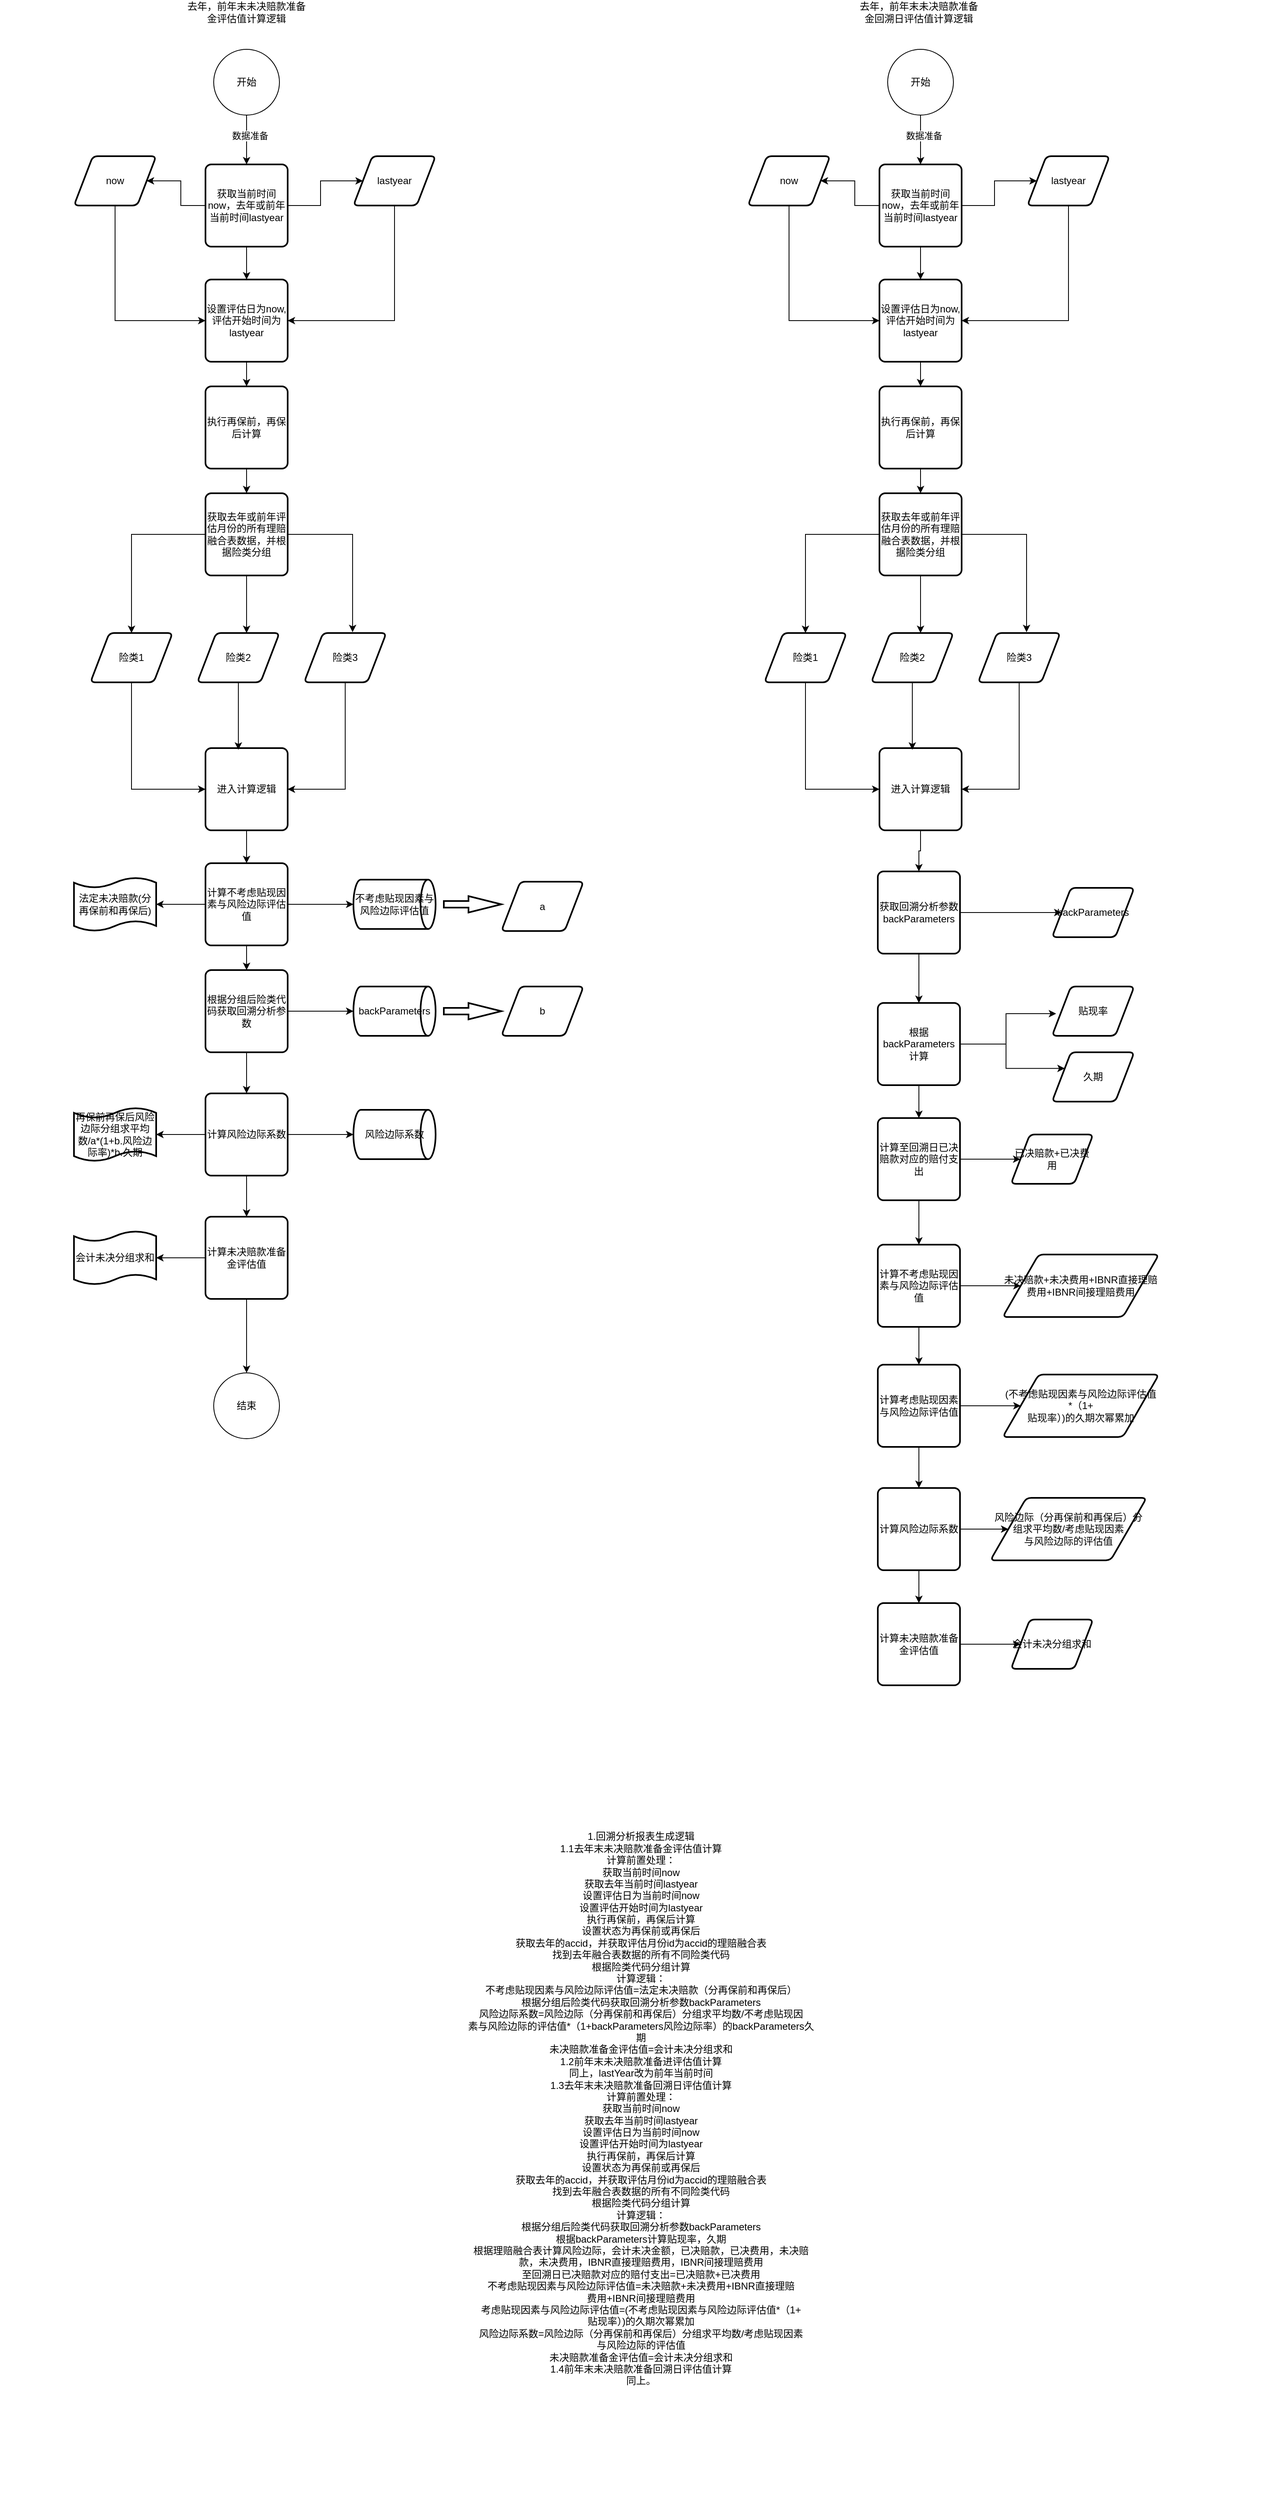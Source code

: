 <mxfile version="21.8.2" type="github">
  <diagram name="第 1 页" id="hd4iWSOs5ydH5sYwvfdb">
    <mxGraphModel dx="954" dy="495" grid="1" gridSize="10" guides="1" tooltips="1" connect="1" arrows="1" fold="1" page="1" pageScale="1" pageWidth="827" pageHeight="1169" math="0" shadow="0">
      <root>
        <mxCell id="0" />
        <mxCell id="1" parent="0" />
        <mxCell id="tJB3gldnxjRfWqx4vpF3-52" value="" style="edgeStyle=orthogonalEdgeStyle;rounded=0;orthogonalLoop=1;jettySize=auto;html=1;" edge="1" parent="1" source="tJB3gldnxjRfWqx4vpF3-3" target="tJB3gldnxjRfWqx4vpF3-5">
          <mxGeometry relative="1" as="geometry" />
        </mxCell>
        <mxCell id="tJB3gldnxjRfWqx4vpF3-80" value="数据准备" style="edgeLabel;html=1;align=center;verticalAlign=middle;resizable=0;points=[];" vertex="1" connectable="0" parent="tJB3gldnxjRfWqx4vpF3-52">
          <mxGeometry x="-0.167" y="4" relative="1" as="geometry">
            <mxPoint as="offset" />
          </mxGeometry>
        </mxCell>
        <mxCell id="tJB3gldnxjRfWqx4vpF3-3" value="开始" style="ellipse;whiteSpace=wrap;html=1;aspect=fixed;" vertex="1" parent="1">
          <mxGeometry x="350" y="250" width="80" height="80" as="geometry" />
        </mxCell>
        <mxCell id="tJB3gldnxjRfWqx4vpF3-4" value="结束" style="ellipse;whiteSpace=wrap;html=1;aspect=fixed;" vertex="1" parent="1">
          <mxGeometry x="350" y="1860" width="80" height="80" as="geometry" />
        </mxCell>
        <mxCell id="tJB3gldnxjRfWqx4vpF3-10" style="edgeStyle=orthogonalEdgeStyle;rounded=0;orthogonalLoop=1;jettySize=auto;html=1;" edge="1" parent="1" source="tJB3gldnxjRfWqx4vpF3-5" target="tJB3gldnxjRfWqx4vpF3-7">
          <mxGeometry relative="1" as="geometry" />
        </mxCell>
        <mxCell id="tJB3gldnxjRfWqx4vpF3-11" style="edgeStyle=orthogonalEdgeStyle;rounded=0;orthogonalLoop=1;jettySize=auto;html=1;" edge="1" parent="1" source="tJB3gldnxjRfWqx4vpF3-5" target="tJB3gldnxjRfWqx4vpF3-6">
          <mxGeometry relative="1" as="geometry" />
        </mxCell>
        <mxCell id="tJB3gldnxjRfWqx4vpF3-53" value="" style="edgeStyle=orthogonalEdgeStyle;rounded=0;orthogonalLoop=1;jettySize=auto;html=1;" edge="1" parent="1" source="tJB3gldnxjRfWqx4vpF3-5" target="tJB3gldnxjRfWqx4vpF3-8">
          <mxGeometry relative="1" as="geometry" />
        </mxCell>
        <mxCell id="tJB3gldnxjRfWqx4vpF3-5" value="获取当前时间now，去年或前年当前时间lastyear" style="rounded=1;whiteSpace=wrap;html=1;absoluteArcSize=1;arcSize=14;strokeWidth=2;" vertex="1" parent="1">
          <mxGeometry x="340" y="390" width="100" height="100" as="geometry" />
        </mxCell>
        <mxCell id="tJB3gldnxjRfWqx4vpF3-12" style="edgeStyle=orthogonalEdgeStyle;rounded=0;orthogonalLoop=1;jettySize=auto;html=1;entryX=0;entryY=0.5;entryDx=0;entryDy=0;" edge="1" parent="1" source="tJB3gldnxjRfWqx4vpF3-6" target="tJB3gldnxjRfWqx4vpF3-8">
          <mxGeometry relative="1" as="geometry">
            <mxPoint x="230" y="690" as="targetPoint" />
            <Array as="points">
              <mxPoint x="230" y="580" />
            </Array>
          </mxGeometry>
        </mxCell>
        <mxCell id="tJB3gldnxjRfWqx4vpF3-6" value="now" style="shape=parallelogram;html=1;strokeWidth=2;perimeter=parallelogramPerimeter;whiteSpace=wrap;rounded=1;arcSize=12;size=0.23;" vertex="1" parent="1">
          <mxGeometry x="180" y="380" width="100" height="60" as="geometry" />
        </mxCell>
        <mxCell id="tJB3gldnxjRfWqx4vpF3-17" style="edgeStyle=orthogonalEdgeStyle;rounded=0;orthogonalLoop=1;jettySize=auto;html=1;entryX=1;entryY=0.5;entryDx=0;entryDy=0;" edge="1" parent="1" source="tJB3gldnxjRfWqx4vpF3-7" target="tJB3gldnxjRfWqx4vpF3-8">
          <mxGeometry relative="1" as="geometry">
            <mxPoint x="570" y="670" as="targetPoint" />
            <Array as="points">
              <mxPoint x="570" y="580" />
            </Array>
          </mxGeometry>
        </mxCell>
        <mxCell id="tJB3gldnxjRfWqx4vpF3-7" value="lastyear" style="shape=parallelogram;html=1;strokeWidth=2;perimeter=parallelogramPerimeter;whiteSpace=wrap;rounded=1;arcSize=12;size=0.23;" vertex="1" parent="1">
          <mxGeometry x="520" y="380" width="100" height="60" as="geometry" />
        </mxCell>
        <mxCell id="tJB3gldnxjRfWqx4vpF3-54" value="" style="edgeStyle=orthogonalEdgeStyle;rounded=0;orthogonalLoop=1;jettySize=auto;html=1;" edge="1" parent="1" source="tJB3gldnxjRfWqx4vpF3-8" target="tJB3gldnxjRfWqx4vpF3-18">
          <mxGeometry relative="1" as="geometry" />
        </mxCell>
        <mxCell id="tJB3gldnxjRfWqx4vpF3-8" value="设置评估日为now,评估开始时间为lastyear" style="rounded=1;whiteSpace=wrap;html=1;absoluteArcSize=1;arcSize=14;strokeWidth=2;" vertex="1" parent="1">
          <mxGeometry x="340" y="530" width="100" height="100" as="geometry" />
        </mxCell>
        <mxCell id="tJB3gldnxjRfWqx4vpF3-55" value="" style="edgeStyle=orthogonalEdgeStyle;rounded=0;orthogonalLoop=1;jettySize=auto;html=1;" edge="1" parent="1" source="tJB3gldnxjRfWqx4vpF3-18" target="tJB3gldnxjRfWqx4vpF3-19">
          <mxGeometry relative="1" as="geometry" />
        </mxCell>
        <mxCell id="tJB3gldnxjRfWqx4vpF3-18" value="执行再保前，再保后计算" style="rounded=1;whiteSpace=wrap;html=1;absoluteArcSize=1;arcSize=14;strokeWidth=2;" vertex="1" parent="1">
          <mxGeometry x="340" y="660" width="100" height="100" as="geometry" />
        </mxCell>
        <mxCell id="tJB3gldnxjRfWqx4vpF3-24" style="edgeStyle=orthogonalEdgeStyle;rounded=0;orthogonalLoop=1;jettySize=auto;html=1;entryX=0.5;entryY=0;entryDx=0;entryDy=0;" edge="1" parent="1" source="tJB3gldnxjRfWqx4vpF3-19" target="tJB3gldnxjRfWqx4vpF3-21">
          <mxGeometry relative="1" as="geometry" />
        </mxCell>
        <mxCell id="tJB3gldnxjRfWqx4vpF3-19" value="获取去年或前年评估月份的所有理赔融合表数据，并根据险类分组" style="rounded=1;whiteSpace=wrap;html=1;absoluteArcSize=1;arcSize=14;strokeWidth=2;" vertex="1" parent="1">
          <mxGeometry x="340" y="790" width="100" height="100" as="geometry" />
        </mxCell>
        <mxCell id="tJB3gldnxjRfWqx4vpF3-63" style="edgeStyle=orthogonalEdgeStyle;rounded=0;orthogonalLoop=1;jettySize=auto;html=1;entryX=0;entryY=0.5;entryDx=0;entryDy=0;" edge="1" parent="1" source="tJB3gldnxjRfWqx4vpF3-21" target="tJB3gldnxjRfWqx4vpF3-27">
          <mxGeometry relative="1" as="geometry">
            <mxPoint x="250" y="1190" as="targetPoint" />
            <Array as="points">
              <mxPoint x="250" y="1150" />
            </Array>
          </mxGeometry>
        </mxCell>
        <mxCell id="tJB3gldnxjRfWqx4vpF3-21" value="险类1" style="shape=parallelogram;html=1;strokeWidth=2;perimeter=parallelogramPerimeter;whiteSpace=wrap;rounded=1;arcSize=12;size=0.23;" vertex="1" parent="1">
          <mxGeometry x="200" y="960" width="100" height="60" as="geometry" />
        </mxCell>
        <mxCell id="tJB3gldnxjRfWqx4vpF3-22" value="险类2" style="shape=parallelogram;html=1;strokeWidth=2;perimeter=parallelogramPerimeter;whiteSpace=wrap;rounded=1;arcSize=12;size=0.23;" vertex="1" parent="1">
          <mxGeometry x="330" y="960" width="100" height="60" as="geometry" />
        </mxCell>
        <mxCell id="tJB3gldnxjRfWqx4vpF3-64" style="edgeStyle=orthogonalEdgeStyle;rounded=0;orthogonalLoop=1;jettySize=auto;html=1;entryX=1;entryY=0.5;entryDx=0;entryDy=0;" edge="1" parent="1" source="tJB3gldnxjRfWqx4vpF3-23" target="tJB3gldnxjRfWqx4vpF3-27">
          <mxGeometry relative="1" as="geometry">
            <mxPoint x="510" y="1230" as="targetPoint" />
            <Array as="points">
              <mxPoint x="510" y="1150" />
            </Array>
          </mxGeometry>
        </mxCell>
        <mxCell id="tJB3gldnxjRfWqx4vpF3-23" value="险类3" style="shape=parallelogram;html=1;strokeWidth=2;perimeter=parallelogramPerimeter;whiteSpace=wrap;rounded=1;arcSize=12;size=0.23;" vertex="1" parent="1">
          <mxGeometry x="460" y="960" width="100" height="60" as="geometry" />
        </mxCell>
        <mxCell id="tJB3gldnxjRfWqx4vpF3-25" style="edgeStyle=orthogonalEdgeStyle;rounded=0;orthogonalLoop=1;jettySize=auto;html=1;entryX=0.6;entryY=0;entryDx=0;entryDy=0;entryPerimeter=0;" edge="1" parent="1" source="tJB3gldnxjRfWqx4vpF3-19" target="tJB3gldnxjRfWqx4vpF3-22">
          <mxGeometry relative="1" as="geometry" />
        </mxCell>
        <mxCell id="tJB3gldnxjRfWqx4vpF3-26" style="edgeStyle=orthogonalEdgeStyle;rounded=0;orthogonalLoop=1;jettySize=auto;html=1;entryX=0.59;entryY=-0.017;entryDx=0;entryDy=0;entryPerimeter=0;" edge="1" parent="1" source="tJB3gldnxjRfWqx4vpF3-19" target="tJB3gldnxjRfWqx4vpF3-23">
          <mxGeometry relative="1" as="geometry" />
        </mxCell>
        <mxCell id="tJB3gldnxjRfWqx4vpF3-33" value="" style="edgeStyle=orthogonalEdgeStyle;rounded=0;orthogonalLoop=1;jettySize=auto;html=1;" edge="1" parent="1" source="tJB3gldnxjRfWqx4vpF3-27" target="tJB3gldnxjRfWqx4vpF3-31">
          <mxGeometry relative="1" as="geometry" />
        </mxCell>
        <mxCell id="tJB3gldnxjRfWqx4vpF3-27" value="进入计算逻辑" style="rounded=1;whiteSpace=wrap;html=1;absoluteArcSize=1;arcSize=14;strokeWidth=2;" vertex="1" parent="1">
          <mxGeometry x="340" y="1100" width="100" height="100" as="geometry" />
        </mxCell>
        <mxCell id="tJB3gldnxjRfWqx4vpF3-66" value="" style="edgeStyle=orthogonalEdgeStyle;rounded=0;orthogonalLoop=1;jettySize=auto;html=1;" edge="1" parent="1" source="tJB3gldnxjRfWqx4vpF3-31" target="tJB3gldnxjRfWqx4vpF3-32">
          <mxGeometry relative="1" as="geometry" />
        </mxCell>
        <mxCell id="tJB3gldnxjRfWqx4vpF3-67" value="" style="edgeStyle=orthogonalEdgeStyle;rounded=0;orthogonalLoop=1;jettySize=auto;html=1;" edge="1" parent="1" source="tJB3gldnxjRfWqx4vpF3-31" target="tJB3gldnxjRfWqx4vpF3-40">
          <mxGeometry relative="1" as="geometry" />
        </mxCell>
        <mxCell id="tJB3gldnxjRfWqx4vpF3-69" value="" style="edgeStyle=orthogonalEdgeStyle;rounded=0;orthogonalLoop=1;jettySize=auto;html=1;" edge="1" parent="1" source="tJB3gldnxjRfWqx4vpF3-31" target="tJB3gldnxjRfWqx4vpF3-34">
          <mxGeometry relative="1" as="geometry" />
        </mxCell>
        <mxCell id="tJB3gldnxjRfWqx4vpF3-31" value="计算不考虑贴现因素与风险边际评估值" style="rounded=1;whiteSpace=wrap;html=1;absoluteArcSize=1;arcSize=14;strokeWidth=2;" vertex="1" parent="1">
          <mxGeometry x="340" y="1240" width="100" height="100" as="geometry" />
        </mxCell>
        <mxCell id="tJB3gldnxjRfWqx4vpF3-32" value="法定未决赔款(分再保前和再保后)" style="shape=tape;whiteSpace=wrap;html=1;strokeWidth=2;size=0.19" vertex="1" parent="1">
          <mxGeometry x="180" y="1257.5" width="100" height="65" as="geometry" />
        </mxCell>
        <mxCell id="tJB3gldnxjRfWqx4vpF3-68" value="" style="edgeStyle=orthogonalEdgeStyle;rounded=0;orthogonalLoop=1;jettySize=auto;html=1;" edge="1" parent="1" source="tJB3gldnxjRfWqx4vpF3-34" target="tJB3gldnxjRfWqx4vpF3-44">
          <mxGeometry relative="1" as="geometry" />
        </mxCell>
        <mxCell id="tJB3gldnxjRfWqx4vpF3-70" value="" style="edgeStyle=orthogonalEdgeStyle;rounded=0;orthogonalLoop=1;jettySize=auto;html=1;" edge="1" parent="1" source="tJB3gldnxjRfWqx4vpF3-34" target="tJB3gldnxjRfWqx4vpF3-36">
          <mxGeometry relative="1" as="geometry" />
        </mxCell>
        <mxCell id="tJB3gldnxjRfWqx4vpF3-34" value="根据分组后险类代码获取回溯分析参数" style="rounded=1;whiteSpace=wrap;html=1;absoluteArcSize=1;arcSize=14;strokeWidth=2;" vertex="1" parent="1">
          <mxGeometry x="340" y="1370" width="100" height="100" as="geometry" />
        </mxCell>
        <mxCell id="tJB3gldnxjRfWqx4vpF3-71" value="" style="edgeStyle=orthogonalEdgeStyle;rounded=0;orthogonalLoop=1;jettySize=auto;html=1;" edge="1" parent="1" source="tJB3gldnxjRfWqx4vpF3-36" target="tJB3gldnxjRfWqx4vpF3-48">
          <mxGeometry relative="1" as="geometry" />
        </mxCell>
        <mxCell id="tJB3gldnxjRfWqx4vpF3-72" value="" style="edgeStyle=orthogonalEdgeStyle;rounded=0;orthogonalLoop=1;jettySize=auto;html=1;" edge="1" parent="1" source="tJB3gldnxjRfWqx4vpF3-36" target="tJB3gldnxjRfWqx4vpF3-37">
          <mxGeometry relative="1" as="geometry" />
        </mxCell>
        <mxCell id="tJB3gldnxjRfWqx4vpF3-73" value="" style="edgeStyle=orthogonalEdgeStyle;rounded=0;orthogonalLoop=1;jettySize=auto;html=1;" edge="1" parent="1" source="tJB3gldnxjRfWqx4vpF3-36" target="tJB3gldnxjRfWqx4vpF3-50">
          <mxGeometry relative="1" as="geometry" />
        </mxCell>
        <mxCell id="tJB3gldnxjRfWqx4vpF3-36" value="计算风险边际系数" style="rounded=1;whiteSpace=wrap;html=1;absoluteArcSize=1;arcSize=14;strokeWidth=2;" vertex="1" parent="1">
          <mxGeometry x="340" y="1520" width="100" height="100" as="geometry" />
        </mxCell>
        <mxCell id="tJB3gldnxjRfWqx4vpF3-37" value="再保前再保后风险边际分组求平均数/a*(1+b.风险边际率)*b.久期" style="shape=tape;whiteSpace=wrap;html=1;strokeWidth=2;size=0.19" vertex="1" parent="1">
          <mxGeometry x="180" y="1537.5" width="100" height="65" as="geometry" />
        </mxCell>
        <mxCell id="tJB3gldnxjRfWqx4vpF3-39" value="" style="verticalLabelPosition=bottom;verticalAlign=top;html=1;strokeWidth=2;shape=mxgraph.arrows2.arrow;dy=0.6;dx=40;notch=0;" vertex="1" parent="1">
          <mxGeometry x="630" y="1280" width="70" height="20" as="geometry" />
        </mxCell>
        <mxCell id="tJB3gldnxjRfWqx4vpF3-40" value="不考虑贴现因素与风险边际评估值" style="strokeWidth=2;html=1;shape=mxgraph.flowchart.direct_data;whiteSpace=wrap;" vertex="1" parent="1">
          <mxGeometry x="520" y="1260" width="100" height="60" as="geometry" />
        </mxCell>
        <mxCell id="tJB3gldnxjRfWqx4vpF3-41" value="a" style="shape=parallelogram;html=1;strokeWidth=2;perimeter=parallelogramPerimeter;whiteSpace=wrap;rounded=1;arcSize=12;size=0.23;" vertex="1" parent="1">
          <mxGeometry x="700" y="1262.5" width="100" height="60" as="geometry" />
        </mxCell>
        <mxCell id="tJB3gldnxjRfWqx4vpF3-43" value="" style="verticalLabelPosition=bottom;verticalAlign=top;html=1;strokeWidth=2;shape=mxgraph.arrows2.arrow;dy=0.6;dx=40;notch=0;" vertex="1" parent="1">
          <mxGeometry x="630" y="1410" width="70" height="20" as="geometry" />
        </mxCell>
        <mxCell id="tJB3gldnxjRfWqx4vpF3-44" value="backParameters" style="strokeWidth=2;html=1;shape=mxgraph.flowchart.direct_data;whiteSpace=wrap;" vertex="1" parent="1">
          <mxGeometry x="520" y="1390" width="100" height="60" as="geometry" />
        </mxCell>
        <mxCell id="tJB3gldnxjRfWqx4vpF3-45" value="b" style="shape=parallelogram;html=1;strokeWidth=2;perimeter=parallelogramPerimeter;whiteSpace=wrap;rounded=1;arcSize=12;size=0.23;" vertex="1" parent="1">
          <mxGeometry x="700" y="1390" width="100" height="60" as="geometry" />
        </mxCell>
        <mxCell id="tJB3gldnxjRfWqx4vpF3-48" value="风险边际系数" style="strokeWidth=2;html=1;shape=mxgraph.flowchart.direct_data;whiteSpace=wrap;" vertex="1" parent="1">
          <mxGeometry x="520" y="1540" width="100" height="60" as="geometry" />
        </mxCell>
        <mxCell id="tJB3gldnxjRfWqx4vpF3-74" value="" style="edgeStyle=orthogonalEdgeStyle;rounded=0;orthogonalLoop=1;jettySize=auto;html=1;" edge="1" parent="1" source="tJB3gldnxjRfWqx4vpF3-50" target="tJB3gldnxjRfWqx4vpF3-51">
          <mxGeometry relative="1" as="geometry" />
        </mxCell>
        <mxCell id="tJB3gldnxjRfWqx4vpF3-75" value="" style="edgeStyle=orthogonalEdgeStyle;rounded=0;orthogonalLoop=1;jettySize=auto;html=1;" edge="1" parent="1" source="tJB3gldnxjRfWqx4vpF3-50" target="tJB3gldnxjRfWqx4vpF3-4">
          <mxGeometry relative="1" as="geometry" />
        </mxCell>
        <mxCell id="tJB3gldnxjRfWqx4vpF3-50" value="计算未决赔款准备金评估值" style="rounded=1;whiteSpace=wrap;html=1;absoluteArcSize=1;arcSize=14;strokeWidth=2;" vertex="1" parent="1">
          <mxGeometry x="340" y="1670" width="100" height="100" as="geometry" />
        </mxCell>
        <mxCell id="tJB3gldnxjRfWqx4vpF3-51" value="会计未决分组求和" style="shape=tape;whiteSpace=wrap;html=1;strokeWidth=2;size=0.19" vertex="1" parent="1">
          <mxGeometry x="180" y="1687.5" width="100" height="65" as="geometry" />
        </mxCell>
        <mxCell id="tJB3gldnxjRfWqx4vpF3-65" style="edgeStyle=orthogonalEdgeStyle;rounded=0;orthogonalLoop=1;jettySize=auto;html=1;entryX=0.4;entryY=0.02;entryDx=0;entryDy=0;entryPerimeter=0;" edge="1" parent="1" source="tJB3gldnxjRfWqx4vpF3-22" target="tJB3gldnxjRfWqx4vpF3-27">
          <mxGeometry relative="1" as="geometry" />
        </mxCell>
        <mxCell id="tJB3gldnxjRfWqx4vpF3-76" value="去年，前年末未决赔款准备金评估值计算逻辑" style="text;strokeColor=none;align=center;fillColor=none;html=1;verticalAlign=middle;whiteSpace=wrap;rounded=0;" vertex="1" parent="1">
          <mxGeometry x="312" y="190" width="156" height="30" as="geometry" />
        </mxCell>
        <mxCell id="tJB3gldnxjRfWqx4vpF3-77" value="去年，前年末未决赔款准备金回溯日评估值计算逻辑" style="text;strokeColor=none;align=center;fillColor=none;html=1;verticalAlign=middle;whiteSpace=wrap;rounded=0;" vertex="1" parent="1">
          <mxGeometry x="1130" y="190" width="156" height="30" as="geometry" />
        </mxCell>
        <mxCell id="tJB3gldnxjRfWqx4vpF3-83" value="" style="edgeStyle=orthogonalEdgeStyle;rounded=0;orthogonalLoop=1;jettySize=auto;html=1;" edge="1" parent="1" source="tJB3gldnxjRfWqx4vpF3-85" target="tJB3gldnxjRfWqx4vpF3-89">
          <mxGeometry relative="1" as="geometry" />
        </mxCell>
        <mxCell id="tJB3gldnxjRfWqx4vpF3-84" value="数据准备" style="edgeLabel;html=1;align=center;verticalAlign=middle;resizable=0;points=[];" vertex="1" connectable="0" parent="tJB3gldnxjRfWqx4vpF3-83">
          <mxGeometry x="-0.167" y="4" relative="1" as="geometry">
            <mxPoint as="offset" />
          </mxGeometry>
        </mxCell>
        <mxCell id="tJB3gldnxjRfWqx4vpF3-85" value="开始" style="ellipse;whiteSpace=wrap;html=1;aspect=fixed;" vertex="1" parent="1">
          <mxGeometry x="1170" y="250" width="80" height="80" as="geometry" />
        </mxCell>
        <mxCell id="tJB3gldnxjRfWqx4vpF3-86" style="edgeStyle=orthogonalEdgeStyle;rounded=0;orthogonalLoop=1;jettySize=auto;html=1;" edge="1" parent="1" source="tJB3gldnxjRfWqx4vpF3-89" target="tJB3gldnxjRfWqx4vpF3-93">
          <mxGeometry relative="1" as="geometry" />
        </mxCell>
        <mxCell id="tJB3gldnxjRfWqx4vpF3-87" style="edgeStyle=orthogonalEdgeStyle;rounded=0;orthogonalLoop=1;jettySize=auto;html=1;" edge="1" parent="1" source="tJB3gldnxjRfWqx4vpF3-89" target="tJB3gldnxjRfWqx4vpF3-91">
          <mxGeometry relative="1" as="geometry" />
        </mxCell>
        <mxCell id="tJB3gldnxjRfWqx4vpF3-88" value="" style="edgeStyle=orthogonalEdgeStyle;rounded=0;orthogonalLoop=1;jettySize=auto;html=1;" edge="1" parent="1" source="tJB3gldnxjRfWqx4vpF3-89" target="tJB3gldnxjRfWqx4vpF3-95">
          <mxGeometry relative="1" as="geometry" />
        </mxCell>
        <mxCell id="tJB3gldnxjRfWqx4vpF3-89" value="获取当前时间now，去年或前年当前时间lastyear" style="rounded=1;whiteSpace=wrap;html=1;absoluteArcSize=1;arcSize=14;strokeWidth=2;" vertex="1" parent="1">
          <mxGeometry x="1160" y="390" width="100" height="100" as="geometry" />
        </mxCell>
        <mxCell id="tJB3gldnxjRfWqx4vpF3-90" style="edgeStyle=orthogonalEdgeStyle;rounded=0;orthogonalLoop=1;jettySize=auto;html=1;entryX=0;entryY=0.5;entryDx=0;entryDy=0;" edge="1" parent="1" source="tJB3gldnxjRfWqx4vpF3-91" target="tJB3gldnxjRfWqx4vpF3-95">
          <mxGeometry relative="1" as="geometry">
            <mxPoint x="1050" y="690" as="targetPoint" />
            <Array as="points">
              <mxPoint x="1050" y="580" />
            </Array>
          </mxGeometry>
        </mxCell>
        <mxCell id="tJB3gldnxjRfWqx4vpF3-91" value="now" style="shape=parallelogram;html=1;strokeWidth=2;perimeter=parallelogramPerimeter;whiteSpace=wrap;rounded=1;arcSize=12;size=0.23;" vertex="1" parent="1">
          <mxGeometry x="1000" y="380" width="100" height="60" as="geometry" />
        </mxCell>
        <mxCell id="tJB3gldnxjRfWqx4vpF3-92" style="edgeStyle=orthogonalEdgeStyle;rounded=0;orthogonalLoop=1;jettySize=auto;html=1;entryX=1;entryY=0.5;entryDx=0;entryDy=0;" edge="1" parent="1" source="tJB3gldnxjRfWqx4vpF3-93" target="tJB3gldnxjRfWqx4vpF3-95">
          <mxGeometry relative="1" as="geometry">
            <mxPoint x="1390" y="670" as="targetPoint" />
            <Array as="points">
              <mxPoint x="1390" y="580" />
            </Array>
          </mxGeometry>
        </mxCell>
        <mxCell id="tJB3gldnxjRfWqx4vpF3-93" value="lastyear" style="shape=parallelogram;html=1;strokeWidth=2;perimeter=parallelogramPerimeter;whiteSpace=wrap;rounded=1;arcSize=12;size=0.23;" vertex="1" parent="1">
          <mxGeometry x="1340" y="380" width="100" height="60" as="geometry" />
        </mxCell>
        <mxCell id="tJB3gldnxjRfWqx4vpF3-94" value="" style="edgeStyle=orthogonalEdgeStyle;rounded=0;orthogonalLoop=1;jettySize=auto;html=1;" edge="1" parent="1" source="tJB3gldnxjRfWqx4vpF3-95" target="tJB3gldnxjRfWqx4vpF3-97">
          <mxGeometry relative="1" as="geometry" />
        </mxCell>
        <mxCell id="tJB3gldnxjRfWqx4vpF3-95" value="设置评估日为now,评估开始时间为lastyear" style="rounded=1;whiteSpace=wrap;html=1;absoluteArcSize=1;arcSize=14;strokeWidth=2;" vertex="1" parent="1">
          <mxGeometry x="1160" y="530" width="100" height="100" as="geometry" />
        </mxCell>
        <mxCell id="tJB3gldnxjRfWqx4vpF3-96" value="" style="edgeStyle=orthogonalEdgeStyle;rounded=0;orthogonalLoop=1;jettySize=auto;html=1;" edge="1" parent="1" source="tJB3gldnxjRfWqx4vpF3-97" target="tJB3gldnxjRfWqx4vpF3-99">
          <mxGeometry relative="1" as="geometry" />
        </mxCell>
        <mxCell id="tJB3gldnxjRfWqx4vpF3-97" value="执行再保前，再保后计算" style="rounded=1;whiteSpace=wrap;html=1;absoluteArcSize=1;arcSize=14;strokeWidth=2;" vertex="1" parent="1">
          <mxGeometry x="1160" y="660" width="100" height="100" as="geometry" />
        </mxCell>
        <mxCell id="tJB3gldnxjRfWqx4vpF3-98" style="edgeStyle=orthogonalEdgeStyle;rounded=0;orthogonalLoop=1;jettySize=auto;html=1;entryX=0.5;entryY=0;entryDx=0;entryDy=0;" edge="1" parent="1" source="tJB3gldnxjRfWqx4vpF3-99" target="tJB3gldnxjRfWqx4vpF3-101">
          <mxGeometry relative="1" as="geometry" />
        </mxCell>
        <mxCell id="tJB3gldnxjRfWqx4vpF3-99" value="获取去年或前年评估月份的所有理赔融合表数据，并根据险类分组" style="rounded=1;whiteSpace=wrap;html=1;absoluteArcSize=1;arcSize=14;strokeWidth=2;" vertex="1" parent="1">
          <mxGeometry x="1160" y="790" width="100" height="100" as="geometry" />
        </mxCell>
        <mxCell id="tJB3gldnxjRfWqx4vpF3-100" style="edgeStyle=orthogonalEdgeStyle;rounded=0;orthogonalLoop=1;jettySize=auto;html=1;entryX=0;entryY=0.5;entryDx=0;entryDy=0;" edge="1" parent="1" source="tJB3gldnxjRfWqx4vpF3-101" target="tJB3gldnxjRfWqx4vpF3-107">
          <mxGeometry relative="1" as="geometry">
            <mxPoint x="1070" y="1190" as="targetPoint" />
            <Array as="points">
              <mxPoint x="1070" y="1150" />
            </Array>
          </mxGeometry>
        </mxCell>
        <mxCell id="tJB3gldnxjRfWqx4vpF3-101" value="险类1" style="shape=parallelogram;html=1;strokeWidth=2;perimeter=parallelogramPerimeter;whiteSpace=wrap;rounded=1;arcSize=12;size=0.23;" vertex="1" parent="1">
          <mxGeometry x="1020" y="960" width="100" height="60" as="geometry" />
        </mxCell>
        <mxCell id="tJB3gldnxjRfWqx4vpF3-102" value="险类2" style="shape=parallelogram;html=1;strokeWidth=2;perimeter=parallelogramPerimeter;whiteSpace=wrap;rounded=1;arcSize=12;size=0.23;" vertex="1" parent="1">
          <mxGeometry x="1150" y="960" width="100" height="60" as="geometry" />
        </mxCell>
        <mxCell id="tJB3gldnxjRfWqx4vpF3-103" style="edgeStyle=orthogonalEdgeStyle;rounded=0;orthogonalLoop=1;jettySize=auto;html=1;entryX=1;entryY=0.5;entryDx=0;entryDy=0;" edge="1" parent="1" source="tJB3gldnxjRfWqx4vpF3-104" target="tJB3gldnxjRfWqx4vpF3-107">
          <mxGeometry relative="1" as="geometry">
            <mxPoint x="1330" y="1230" as="targetPoint" />
            <Array as="points">
              <mxPoint x="1330" y="1150" />
            </Array>
          </mxGeometry>
        </mxCell>
        <mxCell id="tJB3gldnxjRfWqx4vpF3-104" value="险类3" style="shape=parallelogram;html=1;strokeWidth=2;perimeter=parallelogramPerimeter;whiteSpace=wrap;rounded=1;arcSize=12;size=0.23;" vertex="1" parent="1">
          <mxGeometry x="1280" y="960" width="100" height="60" as="geometry" />
        </mxCell>
        <mxCell id="tJB3gldnxjRfWqx4vpF3-105" style="edgeStyle=orthogonalEdgeStyle;rounded=0;orthogonalLoop=1;jettySize=auto;html=1;entryX=0.6;entryY=0;entryDx=0;entryDy=0;entryPerimeter=0;" edge="1" parent="1" source="tJB3gldnxjRfWqx4vpF3-99" target="tJB3gldnxjRfWqx4vpF3-102">
          <mxGeometry relative="1" as="geometry" />
        </mxCell>
        <mxCell id="tJB3gldnxjRfWqx4vpF3-106" style="edgeStyle=orthogonalEdgeStyle;rounded=0;orthogonalLoop=1;jettySize=auto;html=1;entryX=0.59;entryY=-0.017;entryDx=0;entryDy=0;entryPerimeter=0;" edge="1" parent="1" source="tJB3gldnxjRfWqx4vpF3-99" target="tJB3gldnxjRfWqx4vpF3-104">
          <mxGeometry relative="1" as="geometry" />
        </mxCell>
        <mxCell id="tJB3gldnxjRfWqx4vpF3-130" value="" style="edgeStyle=orthogonalEdgeStyle;rounded=0;orthogonalLoop=1;jettySize=auto;html=1;" edge="1" parent="1" source="tJB3gldnxjRfWqx4vpF3-107" target="tJB3gldnxjRfWqx4vpF3-109">
          <mxGeometry relative="1" as="geometry" />
        </mxCell>
        <mxCell id="tJB3gldnxjRfWqx4vpF3-107" value="进入计算逻辑" style="rounded=1;whiteSpace=wrap;html=1;absoluteArcSize=1;arcSize=14;strokeWidth=2;" vertex="1" parent="1">
          <mxGeometry x="1160" y="1100" width="100" height="100" as="geometry" />
        </mxCell>
        <mxCell id="tJB3gldnxjRfWqx4vpF3-108" style="edgeStyle=orthogonalEdgeStyle;rounded=0;orthogonalLoop=1;jettySize=auto;html=1;entryX=0.4;entryY=0.02;entryDx=0;entryDy=0;entryPerimeter=0;" edge="1" parent="1" source="tJB3gldnxjRfWqx4vpF3-102" target="tJB3gldnxjRfWqx4vpF3-107">
          <mxGeometry relative="1" as="geometry" />
        </mxCell>
        <mxCell id="tJB3gldnxjRfWqx4vpF3-111" value="" style="edgeStyle=orthogonalEdgeStyle;rounded=0;orthogonalLoop=1;jettySize=auto;html=1;" edge="1" parent="1" source="tJB3gldnxjRfWqx4vpF3-109" target="tJB3gldnxjRfWqx4vpF3-110">
          <mxGeometry relative="1" as="geometry" />
        </mxCell>
        <mxCell id="tJB3gldnxjRfWqx4vpF3-131" value="" style="edgeStyle=orthogonalEdgeStyle;rounded=0;orthogonalLoop=1;jettySize=auto;html=1;" edge="1" parent="1" source="tJB3gldnxjRfWqx4vpF3-109" target="tJB3gldnxjRfWqx4vpF3-112">
          <mxGeometry relative="1" as="geometry" />
        </mxCell>
        <mxCell id="tJB3gldnxjRfWqx4vpF3-109" value="获取回溯分析参数backParameters" style="rounded=1;whiteSpace=wrap;html=1;absoluteArcSize=1;arcSize=14;strokeWidth=2;" vertex="1" parent="1">
          <mxGeometry x="1158" y="1250" width="100" height="100" as="geometry" />
        </mxCell>
        <mxCell id="tJB3gldnxjRfWqx4vpF3-110" value="backParameters" style="shape=parallelogram;html=1;strokeWidth=2;perimeter=parallelogramPerimeter;whiteSpace=wrap;rounded=1;arcSize=12;size=0.23;" vertex="1" parent="1">
          <mxGeometry x="1370" y="1270" width="100" height="60" as="geometry" />
        </mxCell>
        <mxCell id="tJB3gldnxjRfWqx4vpF3-116" style="edgeStyle=orthogonalEdgeStyle;rounded=0;orthogonalLoop=1;jettySize=auto;html=1;entryX=0;entryY=0.25;entryDx=0;entryDy=0;" edge="1" parent="1" source="tJB3gldnxjRfWqx4vpF3-112" target="tJB3gldnxjRfWqx4vpF3-114">
          <mxGeometry relative="1" as="geometry" />
        </mxCell>
        <mxCell id="tJB3gldnxjRfWqx4vpF3-132" value="" style="edgeStyle=orthogonalEdgeStyle;rounded=0;orthogonalLoop=1;jettySize=auto;html=1;" edge="1" parent="1" source="tJB3gldnxjRfWqx4vpF3-112" target="tJB3gldnxjRfWqx4vpF3-117">
          <mxGeometry relative="1" as="geometry" />
        </mxCell>
        <mxCell id="tJB3gldnxjRfWqx4vpF3-112" value="根据backParameters计算" style="rounded=1;whiteSpace=wrap;html=1;absoluteArcSize=1;arcSize=14;strokeWidth=2;" vertex="1" parent="1">
          <mxGeometry x="1158" y="1410" width="100" height="100" as="geometry" />
        </mxCell>
        <mxCell id="tJB3gldnxjRfWqx4vpF3-113" value="贴现率" style="shape=parallelogram;html=1;strokeWidth=2;perimeter=parallelogramPerimeter;whiteSpace=wrap;rounded=1;arcSize=12;size=0.23;" vertex="1" parent="1">
          <mxGeometry x="1370" y="1390" width="100" height="60" as="geometry" />
        </mxCell>
        <mxCell id="tJB3gldnxjRfWqx4vpF3-114" value="久期" style="shape=parallelogram;html=1;strokeWidth=2;perimeter=parallelogramPerimeter;whiteSpace=wrap;rounded=1;arcSize=12;size=0.23;" vertex="1" parent="1">
          <mxGeometry x="1370" y="1470" width="100" height="60" as="geometry" />
        </mxCell>
        <mxCell id="tJB3gldnxjRfWqx4vpF3-115" style="edgeStyle=orthogonalEdgeStyle;rounded=0;orthogonalLoop=1;jettySize=auto;html=1;entryX=0.05;entryY=0.55;entryDx=0;entryDy=0;entryPerimeter=0;" edge="1" parent="1" source="tJB3gldnxjRfWqx4vpF3-112" target="tJB3gldnxjRfWqx4vpF3-113">
          <mxGeometry relative="1" as="geometry" />
        </mxCell>
        <mxCell id="tJB3gldnxjRfWqx4vpF3-120" value="" style="edgeStyle=orthogonalEdgeStyle;rounded=0;orthogonalLoop=1;jettySize=auto;html=1;" edge="1" parent="1" source="tJB3gldnxjRfWqx4vpF3-117" target="tJB3gldnxjRfWqx4vpF3-118">
          <mxGeometry relative="1" as="geometry" />
        </mxCell>
        <mxCell id="tJB3gldnxjRfWqx4vpF3-133" value="" style="edgeStyle=orthogonalEdgeStyle;rounded=0;orthogonalLoop=1;jettySize=auto;html=1;" edge="1" parent="1" source="tJB3gldnxjRfWqx4vpF3-117" target="tJB3gldnxjRfWqx4vpF3-119">
          <mxGeometry relative="1" as="geometry" />
        </mxCell>
        <mxCell id="tJB3gldnxjRfWqx4vpF3-117" value="计算至回溯日已决赔款对应的赔付支出" style="rounded=1;whiteSpace=wrap;html=1;absoluteArcSize=1;arcSize=14;strokeWidth=2;" vertex="1" parent="1">
          <mxGeometry x="1158" y="1550" width="100" height="100" as="geometry" />
        </mxCell>
        <mxCell id="tJB3gldnxjRfWqx4vpF3-118" value="已决赔款+已决费用" style="shape=parallelogram;html=1;strokeWidth=2;perimeter=parallelogramPerimeter;whiteSpace=wrap;rounded=1;arcSize=12;size=0.23;" vertex="1" parent="1">
          <mxGeometry x="1320" y="1570" width="100" height="60" as="geometry" />
        </mxCell>
        <mxCell id="tJB3gldnxjRfWqx4vpF3-122" value="" style="edgeStyle=orthogonalEdgeStyle;rounded=0;orthogonalLoop=1;jettySize=auto;html=1;" edge="1" parent="1" source="tJB3gldnxjRfWqx4vpF3-119" target="tJB3gldnxjRfWqx4vpF3-121">
          <mxGeometry relative="1" as="geometry" />
        </mxCell>
        <mxCell id="tJB3gldnxjRfWqx4vpF3-135" value="" style="edgeStyle=orthogonalEdgeStyle;rounded=0;orthogonalLoop=1;jettySize=auto;html=1;" edge="1" parent="1" source="tJB3gldnxjRfWqx4vpF3-119" target="tJB3gldnxjRfWqx4vpF3-123">
          <mxGeometry relative="1" as="geometry" />
        </mxCell>
        <mxCell id="tJB3gldnxjRfWqx4vpF3-119" value="计算不考虑贴现因素与风险边际评估值" style="rounded=1;whiteSpace=wrap;html=1;absoluteArcSize=1;arcSize=14;strokeWidth=2;" vertex="1" parent="1">
          <mxGeometry x="1158" y="1704" width="100" height="100" as="geometry" />
        </mxCell>
        <mxCell id="tJB3gldnxjRfWqx4vpF3-121" value="&lt;div&gt;未决赔款+未决费用+IBNR直接理赔&lt;/div&gt;&lt;div&gt;费用+IBNR间接理赔费用&lt;/div&gt;" style="shape=parallelogram;html=1;strokeWidth=2;perimeter=parallelogramPerimeter;whiteSpace=wrap;rounded=1;arcSize=12;size=0.23;" vertex="1" parent="1">
          <mxGeometry x="1310" y="1716" width="190" height="76" as="geometry" />
        </mxCell>
        <mxCell id="tJB3gldnxjRfWqx4vpF3-136" value="" style="edgeStyle=orthogonalEdgeStyle;rounded=0;orthogonalLoop=1;jettySize=auto;html=1;" edge="1" parent="1" source="tJB3gldnxjRfWqx4vpF3-123" target="tJB3gldnxjRfWqx4vpF3-125">
          <mxGeometry relative="1" as="geometry" />
        </mxCell>
        <mxCell id="tJB3gldnxjRfWqx4vpF3-140" value="" style="edgeStyle=orthogonalEdgeStyle;rounded=0;orthogonalLoop=1;jettySize=auto;html=1;" edge="1" parent="1" source="tJB3gldnxjRfWqx4vpF3-123" target="tJB3gldnxjRfWqx4vpF3-124">
          <mxGeometry relative="1" as="geometry" />
        </mxCell>
        <mxCell id="tJB3gldnxjRfWqx4vpF3-123" value="计算考虑贴现因素与风险边际评估值" style="rounded=1;whiteSpace=wrap;html=1;absoluteArcSize=1;arcSize=14;strokeWidth=2;" vertex="1" parent="1">
          <mxGeometry x="1158" y="1850" width="100" height="100" as="geometry" />
        </mxCell>
        <mxCell id="tJB3gldnxjRfWqx4vpF3-124" value="&lt;div&gt;(不考虑贴现因素与风险边际评估值*（1+&lt;/div&gt;&lt;div&gt;贴现率）)的久期次幂累加&lt;/div&gt;" style="shape=parallelogram;html=1;strokeWidth=2;perimeter=parallelogramPerimeter;whiteSpace=wrap;rounded=1;arcSize=12;size=0.23;" vertex="1" parent="1">
          <mxGeometry x="1310" y="1862" width="190" height="76" as="geometry" />
        </mxCell>
        <mxCell id="tJB3gldnxjRfWqx4vpF3-137" value="" style="edgeStyle=orthogonalEdgeStyle;rounded=0;orthogonalLoop=1;jettySize=auto;html=1;" edge="1" parent="1" source="tJB3gldnxjRfWqx4vpF3-125" target="tJB3gldnxjRfWqx4vpF3-127">
          <mxGeometry relative="1" as="geometry" />
        </mxCell>
        <mxCell id="tJB3gldnxjRfWqx4vpF3-139" value="" style="edgeStyle=orthogonalEdgeStyle;rounded=0;orthogonalLoop=1;jettySize=auto;html=1;" edge="1" parent="1" source="tJB3gldnxjRfWqx4vpF3-125" target="tJB3gldnxjRfWqx4vpF3-126">
          <mxGeometry relative="1" as="geometry" />
        </mxCell>
        <mxCell id="tJB3gldnxjRfWqx4vpF3-125" value="计算风险边际系数" style="rounded=1;whiteSpace=wrap;html=1;absoluteArcSize=1;arcSize=14;strokeWidth=2;" vertex="1" parent="1">
          <mxGeometry x="1158" y="2000" width="100" height="100" as="geometry" />
        </mxCell>
        <mxCell id="tJB3gldnxjRfWqx4vpF3-126" value="&lt;div&gt;风险边际（分再保前和再保后）分组求平均数/考虑贴现因素&lt;/div&gt;&lt;div&gt;与风险边际的评估值&lt;/div&gt;" style="shape=parallelogram;html=1;strokeWidth=2;perimeter=parallelogramPerimeter;whiteSpace=wrap;rounded=1;arcSize=12;size=0.23;" vertex="1" parent="1">
          <mxGeometry x="1295" y="2012" width="190" height="76" as="geometry" />
        </mxCell>
        <mxCell id="tJB3gldnxjRfWqx4vpF3-138" value="" style="edgeStyle=orthogonalEdgeStyle;rounded=0;orthogonalLoop=1;jettySize=auto;html=1;" edge="1" parent="1" source="tJB3gldnxjRfWqx4vpF3-127" target="tJB3gldnxjRfWqx4vpF3-129">
          <mxGeometry relative="1" as="geometry" />
        </mxCell>
        <mxCell id="tJB3gldnxjRfWqx4vpF3-127" value="计算未决赔款准备金评估值" style="rounded=1;whiteSpace=wrap;html=1;absoluteArcSize=1;arcSize=14;strokeWidth=2;" vertex="1" parent="1">
          <mxGeometry x="1158" y="2140" width="100" height="100" as="geometry" />
        </mxCell>
        <mxCell id="tJB3gldnxjRfWqx4vpF3-129" value="会计未决分组求和" style="shape=parallelogram;html=1;strokeWidth=2;perimeter=parallelogramPerimeter;whiteSpace=wrap;rounded=1;arcSize=12;size=0.23;" vertex="1" parent="1">
          <mxGeometry x="1320" y="2160" width="100" height="60" as="geometry" />
        </mxCell>
        <mxCell id="tJB3gldnxjRfWqx4vpF3-141" value="&lt;div&gt;1.回溯分析报表生成逻辑&lt;/div&gt;&lt;div&gt;1.1去年末未决赔款准备金评估值计算&lt;/div&gt;&lt;div&gt;计算前置处理：&lt;/div&gt;&lt;div&gt;获取当前时间now&lt;/div&gt;&lt;div&gt;获取去年当前时间lastyear&lt;/div&gt;&lt;div&gt;设置评估日为当前时间now&lt;/div&gt;&lt;div&gt;设置评估开始时间为lastyear&lt;/div&gt;&lt;div&gt;执行再保前，再保后计算&lt;/div&gt;&lt;div&gt;设置状态为再保前或再保后&lt;/div&gt;&lt;div&gt;获取去年的accid，并获取评估月份id为accid的理赔融合表&lt;/div&gt;&lt;div&gt;找到去年融合表数据的所有不同险类代码&lt;/div&gt;&lt;div&gt;根据险类代码分组计算&lt;/div&gt;&lt;div&gt;计算逻辑：&lt;/div&gt;&lt;div&gt;不考虑贴现因素与风险边际评估值=法定未决赔款（分再保前和再保后）&lt;/div&gt;&lt;div&gt;根据分组后险类代码获取回溯分析参数backParameters&lt;/div&gt;&lt;div&gt;风险边际系数=风险边际（分再保前和再保后）分组求平均数/不考虑贴现因&lt;/div&gt;&lt;div&gt;素与风险边际的评估值*（1+backParameters风险边际率）的backParameters久&lt;/div&gt;&lt;div&gt;期&lt;/div&gt;&lt;div&gt;未决赔款准备金评估值=会计未决分组求和&lt;/div&gt;&lt;div&gt;1.2前年末未决赔款准备进评估值计算&lt;/div&gt;&lt;div&gt;同上，lastYear改为前年当前时间&lt;/div&gt;&lt;div&gt;1.3去年末未决赔款准备回溯日评估值计算&lt;/div&gt;&lt;div&gt;计算前置处理：&lt;/div&gt;&lt;div&gt;获取当前时间now&lt;/div&gt;&lt;div&gt;获取去年当前时间lastyear&lt;/div&gt;&lt;div&gt;设置评估日为当前时间now&lt;/div&gt;&lt;div&gt;设置评估开始时间为lastyear&lt;/div&gt;&lt;div&gt;执行再保前，再保后计算&lt;/div&gt;&lt;div&gt;设置状态为再保前或再保后&lt;/div&gt;&lt;div&gt;获取去年的accid，并获取评估月份id为accid的理赔融合表&lt;/div&gt;&lt;div&gt;找到去年融合表数据的所有不同险类代码&lt;/div&gt;&lt;div&gt;根据险类代码分组计算&lt;/div&gt;&lt;div&gt;计算逻辑：&lt;/div&gt;&lt;div&gt;根据分组后险类代码获取回溯分析参数backParameters&lt;/div&gt;&lt;div&gt;根据backParameters计算贴现率，久期&lt;/div&gt;&lt;div&gt;根据理赔融合表计算风险边际，会计未决金额，已决赔款，已决费用，未决赔&lt;/div&gt;&lt;div&gt;款，未决费用，IBNR直接理赔费用，IBNR间接理赔费用&lt;/div&gt;&lt;div&gt;至回溯日已决赔款对应的赔付支出=已决赔款+已决费用&lt;/div&gt;&lt;div&gt;不考虑贴现因素与风险边际评估值=未决赔款+未决费用+IBNR直接理赔&lt;/div&gt;&lt;div&gt;费用+IBNR间接理赔费用&lt;/div&gt;&lt;div&gt;考虑贴现因素与风险边际评估值=(不考虑贴现因素与风险边际评估值*（1+&lt;/div&gt;&lt;div&gt;贴现率）)的久期次幂累加&lt;/div&gt;&lt;div&gt;风险边际系数=风险边际（分再保前和再保后）分组求平均数/考虑贴现因素&lt;/div&gt;&lt;div&gt;与风险边际的评估值&lt;/div&gt;&lt;div&gt;未决赔款准备金评估值=会计未决分组求和&lt;/div&gt;&lt;div&gt;1.4前年末未决赔款准备回溯日评估值计算&lt;/div&gt;&lt;div&gt;同上。&lt;/div&gt;" style="text;strokeColor=none;align=center;fillColor=none;html=1;verticalAlign=middle;whiteSpace=wrap;rounded=0;" vertex="1" parent="1">
          <mxGeometry x="90" y="2280" width="1560" height="950" as="geometry" />
        </mxCell>
      </root>
    </mxGraphModel>
  </diagram>
</mxfile>
